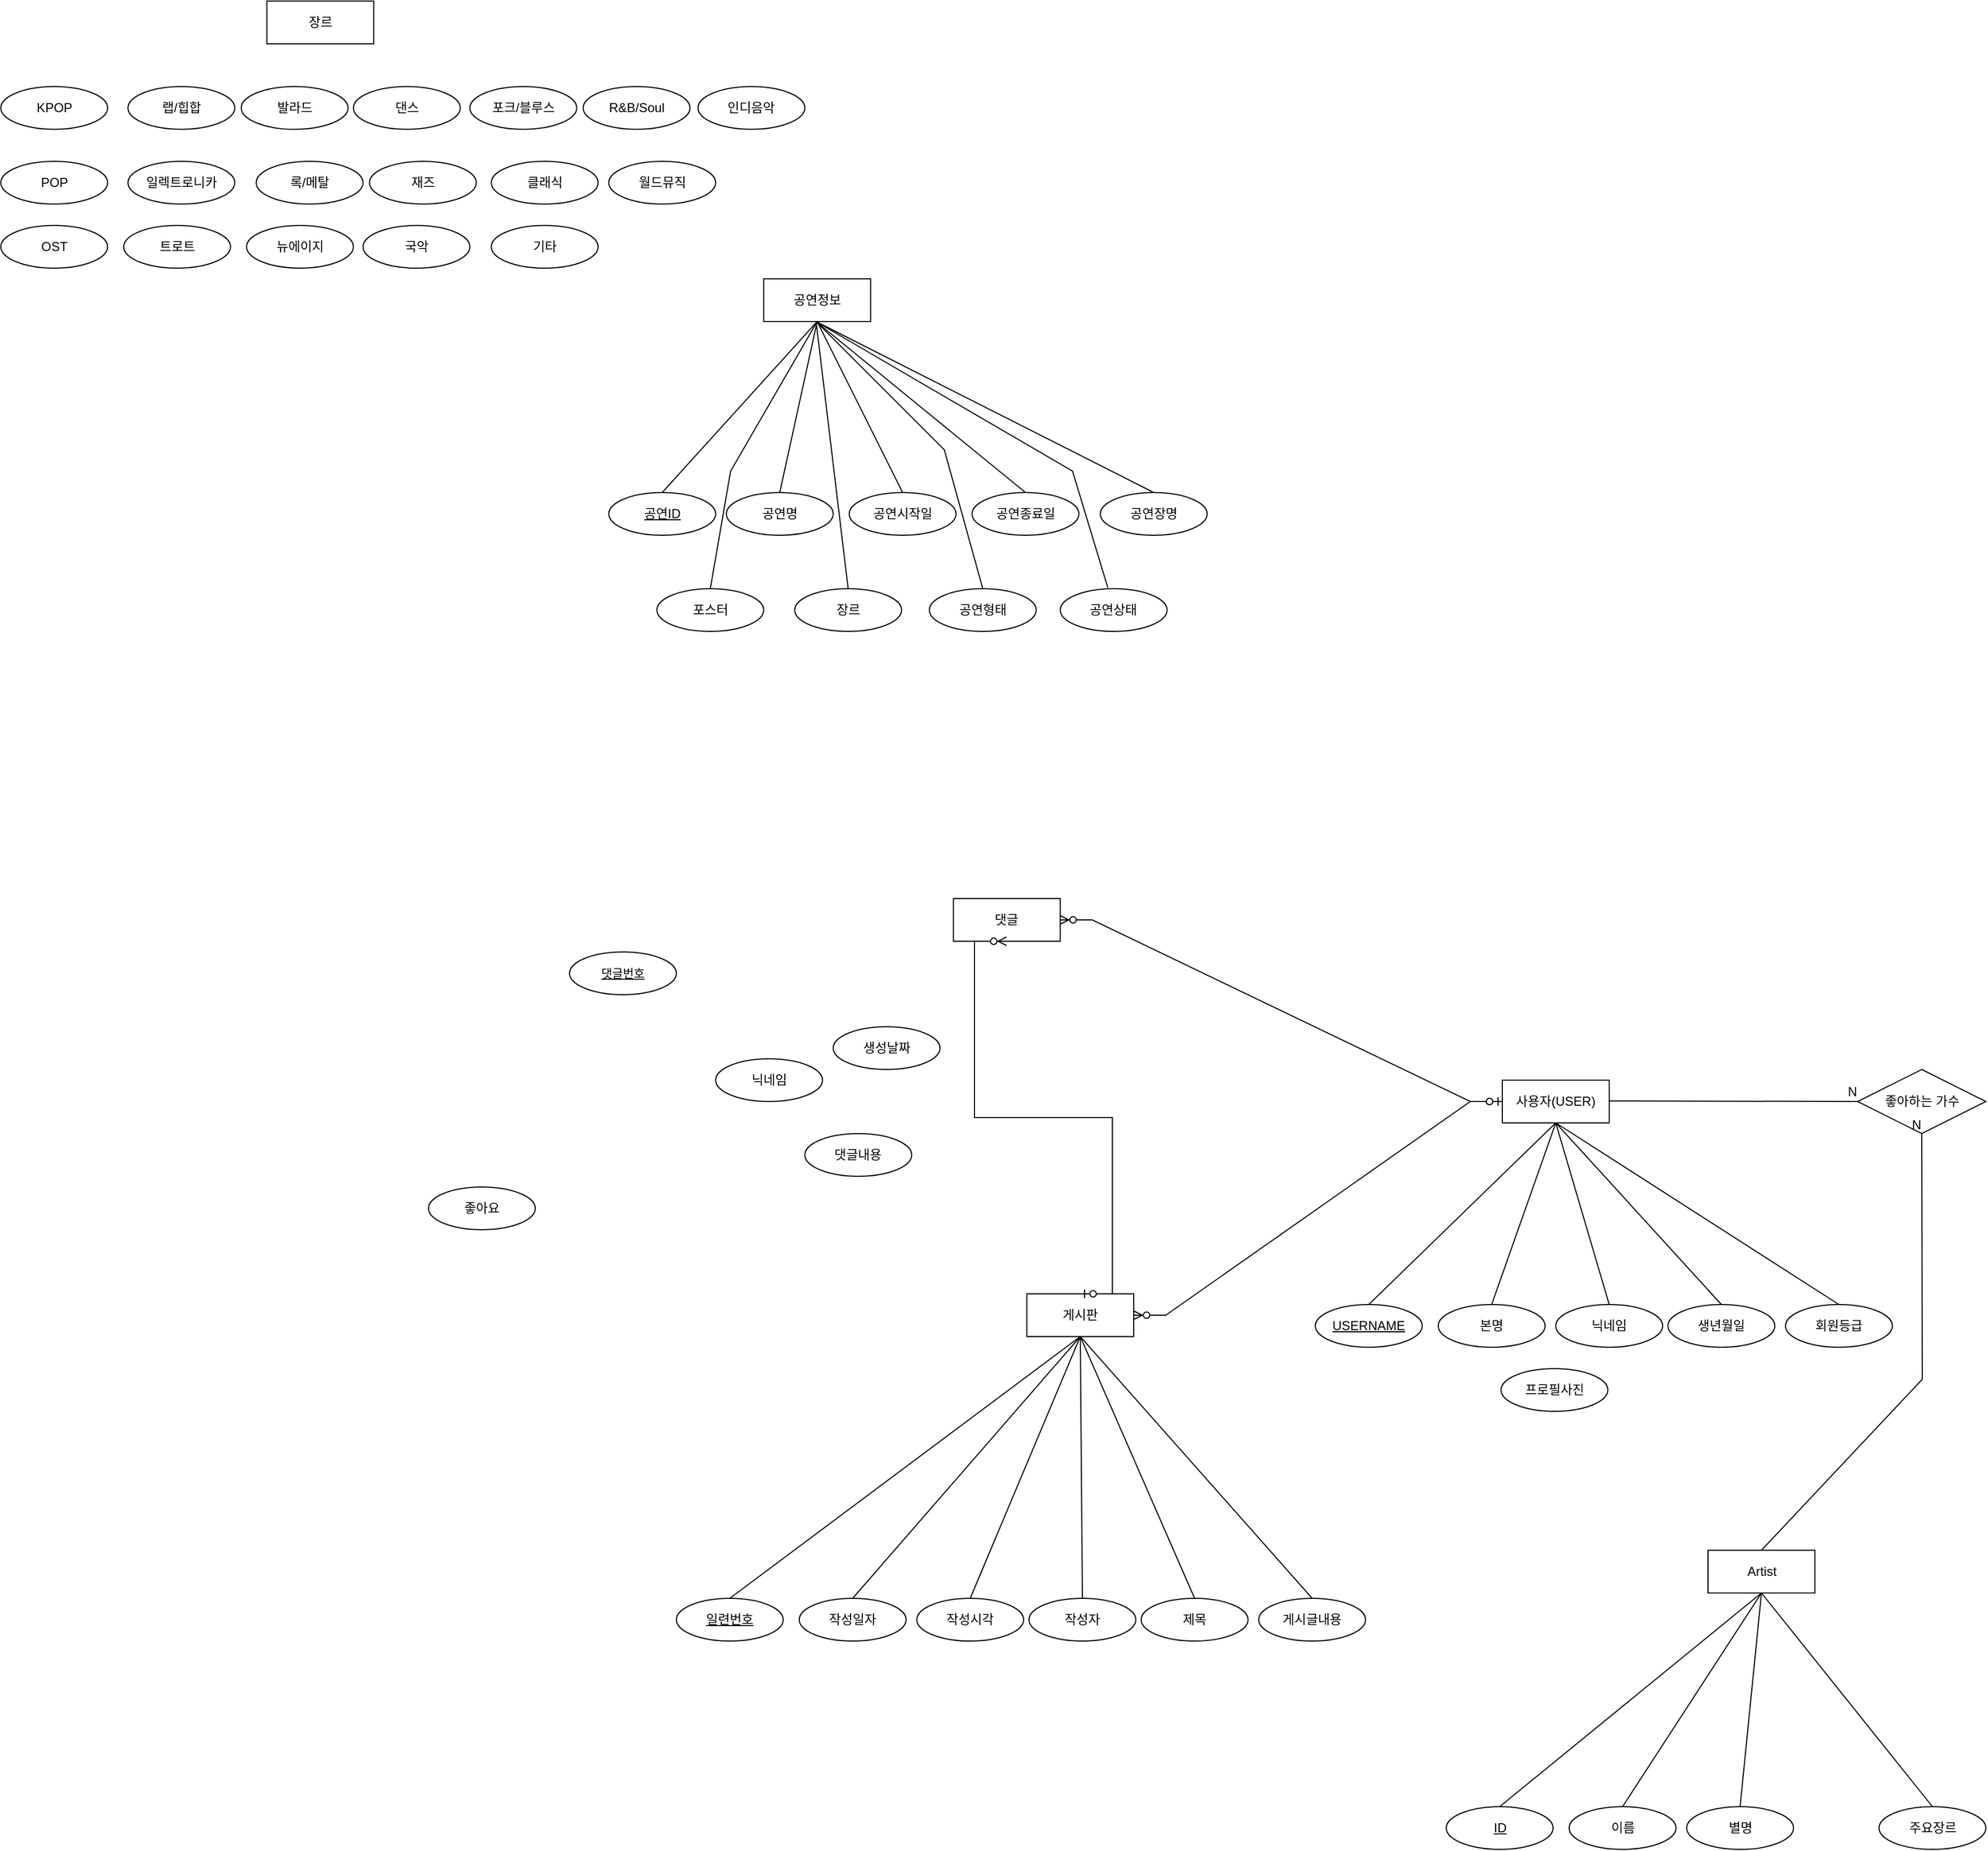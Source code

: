 <mxfile version="20.5.3" type="device"><diagram id="R2lEEEUBdFMjLlhIrx00" name="Page-1"><mxGraphModel dx="1622" dy="1644" grid="1" gridSize="10" guides="1" tooltips="1" connect="1" arrows="1" fold="1" page="1" pageScale="1" pageWidth="1100" pageHeight="850" math="0" shadow="0" extFonts="Permanent Marker^https://fonts.googleapis.com/css?family=Permanent+Marker"><root><mxCell id="0"/><mxCell id="1" parent="0"/><mxCell id="w1jcymlrQXuuf4tmeGGP-2" value="일련번호" style="ellipse;whiteSpace=wrap;html=1;align=center;fontStyle=4;" vertex="1" parent="1"><mxGeometry x="672" y="1235" width="100" height="40" as="geometry"/></mxCell><mxCell id="w1jcymlrQXuuf4tmeGGP-3" value="작성일자" style="ellipse;whiteSpace=wrap;html=1;align=center;" vertex="1" parent="1"><mxGeometry x="787" y="1235" width="100" height="40" as="geometry"/></mxCell><mxCell id="w1jcymlrQXuuf4tmeGGP-4" value="작성시각" style="ellipse;whiteSpace=wrap;html=1;align=center;" vertex="1" parent="1"><mxGeometry x="897" y="1235" width="100" height="40" as="geometry"/></mxCell><mxCell id="w1jcymlrQXuuf4tmeGGP-5" value="작성자" style="ellipse;whiteSpace=wrap;html=1;align=center;" vertex="1" parent="1"><mxGeometry x="1002" y="1235" width="100" height="40" as="geometry"/></mxCell><mxCell id="w1jcymlrQXuuf4tmeGGP-6" value="제목" style="ellipse;whiteSpace=wrap;html=1;align=center;" vertex="1" parent="1"><mxGeometry x="1107" y="1235" width="100" height="40" as="geometry"/></mxCell><mxCell id="w1jcymlrQXuuf4tmeGGP-8" value="게시글내용" style="ellipse;whiteSpace=wrap;html=1;align=center;" vertex="1" parent="1"><mxGeometry x="1217" y="1235" width="100" height="40" as="geometry"/></mxCell><mxCell id="w1jcymlrQXuuf4tmeGGP-11" value="게시판" style="whiteSpace=wrap;html=1;align=center;" vertex="1" parent="1"><mxGeometry x="1000" y="950" width="100" height="40" as="geometry"/></mxCell><mxCell id="w1jcymlrQXuuf4tmeGGP-13" value="" style="endArrow=none;html=1;rounded=0;entryX=0.5;entryY=1;entryDx=0;entryDy=0;exitX=0.5;exitY=0;exitDx=0;exitDy=0;" edge="1" parent="1" source="w1jcymlrQXuuf4tmeGGP-2" target="w1jcymlrQXuuf4tmeGGP-11"><mxGeometry width="50" height="50" relative="1" as="geometry"><mxPoint x="940" y="1030" as="sourcePoint"/><mxPoint x="990" y="980" as="targetPoint"/></mxGeometry></mxCell><mxCell id="w1jcymlrQXuuf4tmeGGP-14" value="" style="endArrow=none;html=1;rounded=0;exitX=0.5;exitY=0;exitDx=0;exitDy=0;entryX=0.5;entryY=1;entryDx=0;entryDy=0;" edge="1" parent="1" source="w1jcymlrQXuuf4tmeGGP-3" target="w1jcymlrQXuuf4tmeGGP-11"><mxGeometry width="50" height="50" relative="1" as="geometry"><mxPoint x="895" y="1040" as="sourcePoint"/><mxPoint x="1160" y="980" as="targetPoint"/></mxGeometry></mxCell><mxCell id="w1jcymlrQXuuf4tmeGGP-15" value="" style="endArrow=none;html=1;rounded=0;exitX=0.5;exitY=0;exitDx=0;exitDy=0;entryX=0.5;entryY=1;entryDx=0;entryDy=0;" edge="1" parent="1" source="w1jcymlrQXuuf4tmeGGP-4" target="w1jcymlrQXuuf4tmeGGP-11"><mxGeometry width="50" height="50" relative="1" as="geometry"><mxPoint x="1005" y="1040" as="sourcePoint"/><mxPoint x="1170" y="990" as="targetPoint"/></mxGeometry></mxCell><mxCell id="w1jcymlrQXuuf4tmeGGP-16" value="" style="endArrow=none;html=1;rounded=0;exitX=0.5;exitY=0;exitDx=0;exitDy=0;entryX=0.5;entryY=1;entryDx=0;entryDy=0;" edge="1" parent="1" source="w1jcymlrQXuuf4tmeGGP-5" target="w1jcymlrQXuuf4tmeGGP-11"><mxGeometry width="50" height="50" relative="1" as="geometry"><mxPoint x="1180" y="1040" as="sourcePoint"/><mxPoint x="1170" y="990" as="targetPoint"/></mxGeometry></mxCell><mxCell id="w1jcymlrQXuuf4tmeGGP-17" value="" style="endArrow=none;html=1;rounded=0;exitX=0.5;exitY=1;exitDx=0;exitDy=0;entryX=0.5;entryY=0;entryDx=0;entryDy=0;" edge="1" parent="1" source="w1jcymlrQXuuf4tmeGGP-11" target="w1jcymlrQXuuf4tmeGGP-6"><mxGeometry width="50" height="50" relative="1" as="geometry"><mxPoint x="1160" y="980" as="sourcePoint"/><mxPoint x="1270" y="1010" as="targetPoint"/></mxGeometry></mxCell><mxCell id="w1jcymlrQXuuf4tmeGGP-18" value="" style="endArrow=none;html=1;rounded=0;exitX=0.5;exitY=0;exitDx=0;exitDy=0;entryX=0.5;entryY=1;entryDx=0;entryDy=0;" edge="1" parent="1" source="w1jcymlrQXuuf4tmeGGP-8" target="w1jcymlrQXuuf4tmeGGP-11"><mxGeometry width="50" height="50" relative="1" as="geometry"><mxPoint x="1230" y="1040" as="sourcePoint"/><mxPoint x="1170" y="980" as="targetPoint"/></mxGeometry></mxCell><mxCell id="w1jcymlrQXuuf4tmeGGP-19" value="USERNAME" style="ellipse;whiteSpace=wrap;html=1;align=center;fontStyle=4;" vertex="1" parent="1"><mxGeometry x="1270" y="960" width="100" height="40" as="geometry"/></mxCell><mxCell id="w1jcymlrQXuuf4tmeGGP-20" value="본명" style="ellipse;whiteSpace=wrap;html=1;align=center;" vertex="1" parent="1"><mxGeometry x="1385" y="960" width="100" height="40" as="geometry"/></mxCell><mxCell id="w1jcymlrQXuuf4tmeGGP-21" value="닉네임" style="ellipse;whiteSpace=wrap;html=1;align=center;" vertex="1" parent="1"><mxGeometry x="1495" y="960" width="100" height="40" as="geometry"/></mxCell><mxCell id="w1jcymlrQXuuf4tmeGGP-22" value="생년월일" style="ellipse;whiteSpace=wrap;html=1;align=center;" vertex="1" parent="1"><mxGeometry x="1600" y="960" width="100" height="40" as="geometry"/></mxCell><mxCell id="w1jcymlrQXuuf4tmeGGP-23" value="회원등급" style="ellipse;whiteSpace=wrap;html=1;align=center;" vertex="1" parent="1"><mxGeometry x="1710" y="960" width="100" height="40" as="geometry"/></mxCell><mxCell id="w1jcymlrQXuuf4tmeGGP-25" value="사용자(USER)" style="whiteSpace=wrap;html=1;align=center;" vertex="1" parent="1"><mxGeometry x="1445" y="750" width="100" height="40" as="geometry"/></mxCell><mxCell id="w1jcymlrQXuuf4tmeGGP-26" value="" style="endArrow=none;html=1;rounded=0;entryX=0.5;entryY=1;entryDx=0;entryDy=0;exitX=0.5;exitY=0;exitDx=0;exitDy=0;" edge="1" parent="1" source="w1jcymlrQXuuf4tmeGGP-19" target="w1jcymlrQXuuf4tmeGGP-25"><mxGeometry width="50" height="50" relative="1" as="geometry"><mxPoint x="1440" y="780" as="sourcePoint"/><mxPoint x="1490" y="730" as="targetPoint"/></mxGeometry></mxCell><mxCell id="w1jcymlrQXuuf4tmeGGP-27" value="" style="endArrow=none;html=1;rounded=0;exitX=0.5;exitY=0;exitDx=0;exitDy=0;entryX=0.5;entryY=1;entryDx=0;entryDy=0;" edge="1" parent="1" source="w1jcymlrQXuuf4tmeGGP-20" target="w1jcymlrQXuuf4tmeGGP-25"><mxGeometry width="50" height="50" relative="1" as="geometry"><mxPoint x="1395" y="790" as="sourcePoint"/><mxPoint x="1660" y="730" as="targetPoint"/></mxGeometry></mxCell><mxCell id="w1jcymlrQXuuf4tmeGGP-28" value="" style="endArrow=none;html=1;rounded=0;exitX=0.5;exitY=0;exitDx=0;exitDy=0;entryX=0.5;entryY=1;entryDx=0;entryDy=0;" edge="1" parent="1" source="w1jcymlrQXuuf4tmeGGP-21" target="w1jcymlrQXuuf4tmeGGP-25"><mxGeometry width="50" height="50" relative="1" as="geometry"><mxPoint x="1505" y="790" as="sourcePoint"/><mxPoint x="1670" y="740" as="targetPoint"/></mxGeometry></mxCell><mxCell id="w1jcymlrQXuuf4tmeGGP-29" value="" style="endArrow=none;html=1;rounded=0;exitX=0.5;exitY=0;exitDx=0;exitDy=0;entryX=0.5;entryY=1;entryDx=0;entryDy=0;" edge="1" parent="1" source="w1jcymlrQXuuf4tmeGGP-22" target="w1jcymlrQXuuf4tmeGGP-25"><mxGeometry width="50" height="50" relative="1" as="geometry"><mxPoint x="1680" y="790" as="sourcePoint"/><mxPoint x="1670" y="740" as="targetPoint"/></mxGeometry></mxCell><mxCell id="w1jcymlrQXuuf4tmeGGP-30" value="" style="endArrow=none;html=1;rounded=0;exitX=0.5;exitY=1;exitDx=0;exitDy=0;entryX=0.5;entryY=0;entryDx=0;entryDy=0;" edge="1" parent="1" source="w1jcymlrQXuuf4tmeGGP-25" target="w1jcymlrQXuuf4tmeGGP-23"><mxGeometry width="50" height="50" relative="1" as="geometry"><mxPoint x="1660" y="730" as="sourcePoint"/><mxPoint x="1855" y="930" as="targetPoint"/></mxGeometry></mxCell><mxCell id="w1jcymlrQXuuf4tmeGGP-32" value="" style="edgeStyle=entityRelationEdgeStyle;fontSize=12;html=1;endArrow=ERzeroToMany;startArrow=ERzeroToOne;rounded=0;exitX=0;exitY=0.5;exitDx=0;exitDy=0;entryX=1;entryY=0.5;entryDx=0;entryDy=0;" edge="1" parent="1" source="w1jcymlrQXuuf4tmeGGP-25" target="w1jcymlrQXuuf4tmeGGP-11"><mxGeometry width="100" height="100" relative="1" as="geometry"><mxPoint x="1320" y="880" as="sourcePoint"/><mxPoint x="1260" y="890" as="targetPoint"/></mxGeometry></mxCell><mxCell id="w1jcymlrQXuuf4tmeGGP-33" value="ID" style="ellipse;whiteSpace=wrap;html=1;align=center;fontStyle=4;" vertex="1" parent="1"><mxGeometry x="1392.5" y="1430" width="100" height="40" as="geometry"/></mxCell><mxCell id="w1jcymlrQXuuf4tmeGGP-34" value="이름" style="ellipse;whiteSpace=wrap;html=1;align=center;" vertex="1" parent="1"><mxGeometry x="1507.5" y="1430" width="100" height="40" as="geometry"/></mxCell><mxCell id="w1jcymlrQXuuf4tmeGGP-35" value="별명" style="ellipse;whiteSpace=wrap;html=1;align=center;" vertex="1" parent="1"><mxGeometry x="1617.5" y="1430" width="100" height="40" as="geometry"/></mxCell><mxCell id="w1jcymlrQXuuf4tmeGGP-36" value="주요장르" style="ellipse;whiteSpace=wrap;html=1;align=center;" vertex="1" parent="1"><mxGeometry x="1797.5" y="1430" width="100" height="40" as="geometry"/></mxCell><mxCell id="w1jcymlrQXuuf4tmeGGP-39" value="Artist" style="whiteSpace=wrap;html=1;align=center;" vertex="1" parent="1"><mxGeometry x="1637.5" y="1190" width="100" height="40" as="geometry"/></mxCell><mxCell id="w1jcymlrQXuuf4tmeGGP-40" value="" style="endArrow=none;html=1;rounded=0;entryX=0.5;entryY=1;entryDx=0;entryDy=0;exitX=0.5;exitY=0;exitDx=0;exitDy=0;" edge="1" parent="1" source="w1jcymlrQXuuf4tmeGGP-33" target="w1jcymlrQXuuf4tmeGGP-39"><mxGeometry width="50" height="50" relative="1" as="geometry"><mxPoint x="1462.5" y="1280" as="sourcePoint"/><mxPoint x="1512.5" y="1230" as="targetPoint"/></mxGeometry></mxCell><mxCell id="w1jcymlrQXuuf4tmeGGP-41" value="" style="endArrow=none;html=1;rounded=0;exitX=0.5;exitY=0;exitDx=0;exitDy=0;entryX=0.5;entryY=1;entryDx=0;entryDy=0;" edge="1" parent="1" source="w1jcymlrQXuuf4tmeGGP-34" target="w1jcymlrQXuuf4tmeGGP-39"><mxGeometry width="50" height="50" relative="1" as="geometry"><mxPoint x="1417.5" y="1290" as="sourcePoint"/><mxPoint x="1682.5" y="1230" as="targetPoint"/></mxGeometry></mxCell><mxCell id="w1jcymlrQXuuf4tmeGGP-42" value="" style="endArrow=none;html=1;rounded=0;exitX=0.5;exitY=0;exitDx=0;exitDy=0;entryX=0.5;entryY=1;entryDx=0;entryDy=0;" edge="1" parent="1" source="w1jcymlrQXuuf4tmeGGP-35" target="w1jcymlrQXuuf4tmeGGP-39"><mxGeometry width="50" height="50" relative="1" as="geometry"><mxPoint x="1527.5" y="1290" as="sourcePoint"/><mxPoint x="1692.5" y="1240" as="targetPoint"/></mxGeometry></mxCell><mxCell id="w1jcymlrQXuuf4tmeGGP-43" value="" style="endArrow=none;html=1;rounded=0;exitX=0.5;exitY=0;exitDx=0;exitDy=0;entryX=0.5;entryY=1;entryDx=0;entryDy=0;" edge="1" parent="1" source="w1jcymlrQXuuf4tmeGGP-36" target="w1jcymlrQXuuf4tmeGGP-39"><mxGeometry width="50" height="50" relative="1" as="geometry"><mxPoint x="1702.5" y="1290" as="sourcePoint"/><mxPoint x="1692.5" y="1240" as="targetPoint"/></mxGeometry></mxCell><mxCell id="w1jcymlrQXuuf4tmeGGP-49" value="좋아하는 가수" style="shape=rhombus;perimeter=rhombusPerimeter;whiteSpace=wrap;html=1;align=center;" vertex="1" parent="1"><mxGeometry x="1777.5" y="740" width="120" height="60" as="geometry"/></mxCell><mxCell id="w1jcymlrQXuuf4tmeGGP-56" value="" style="endArrow=none;html=1;rounded=0;entryX=0;entryY=0.5;entryDx=0;entryDy=0;" edge="1" parent="1" target="w1jcymlrQXuuf4tmeGGP-49"><mxGeometry relative="1" as="geometry"><mxPoint x="1545" y="769.5" as="sourcePoint"/><mxPoint x="1705" y="769.5" as="targetPoint"/></mxGeometry></mxCell><mxCell id="w1jcymlrQXuuf4tmeGGP-57" value="N" style="resizable=0;html=1;align=right;verticalAlign=bottom;" connectable="0" vertex="1" parent="w1jcymlrQXuuf4tmeGGP-56"><mxGeometry x="1" relative="1" as="geometry"/></mxCell><mxCell id="w1jcymlrQXuuf4tmeGGP-58" value="공연정보" style="whiteSpace=wrap;html=1;align=center;" vertex="1" parent="1"><mxGeometry x="753.75" width="100" height="40" as="geometry"/></mxCell><mxCell id="w1jcymlrQXuuf4tmeGGP-59" value="장르" style="whiteSpace=wrap;html=1;align=center;" vertex="1" parent="1"><mxGeometry x="288.75" y="-260" width="100" height="40" as="geometry"/></mxCell><mxCell id="w1jcymlrQXuuf4tmeGGP-60" value="댓글" style="whiteSpace=wrap;html=1;align=center;" vertex="1" parent="1"><mxGeometry x="931.25" y="580" width="100" height="40" as="geometry"/></mxCell><mxCell id="w1jcymlrQXuuf4tmeGGP-65" value="공연명" style="ellipse;whiteSpace=wrap;html=1;align=center;" vertex="1" parent="1"><mxGeometry x="718.75" y="200" width="100" height="40" as="geometry"/></mxCell><mxCell id="w1jcymlrQXuuf4tmeGGP-66" value="공연ID" style="ellipse;whiteSpace=wrap;html=1;align=center;fontStyle=4;" vertex="1" parent="1"><mxGeometry x="608.75" y="200" width="100" height="40" as="geometry"/></mxCell><mxCell id="w1jcymlrQXuuf4tmeGGP-67" value="공연시작일" style="ellipse;whiteSpace=wrap;html=1;align=center;" vertex="1" parent="1"><mxGeometry x="833.75" y="200" width="100" height="40" as="geometry"/></mxCell><mxCell id="w1jcymlrQXuuf4tmeGGP-68" value="공연종료일" style="ellipse;whiteSpace=wrap;html=1;align=center;" vertex="1" parent="1"><mxGeometry x="948.75" y="200" width="100" height="40" as="geometry"/></mxCell><mxCell id="w1jcymlrQXuuf4tmeGGP-69" value="공연장명" style="ellipse;whiteSpace=wrap;html=1;align=center;" vertex="1" parent="1"><mxGeometry x="1068.75" y="200" width="100" height="40" as="geometry"/></mxCell><mxCell id="w1jcymlrQXuuf4tmeGGP-70" value="포스터" style="ellipse;whiteSpace=wrap;html=1;align=center;" vertex="1" parent="1"><mxGeometry x="653.75" y="290" width="100" height="40" as="geometry"/></mxCell><mxCell id="w1jcymlrQXuuf4tmeGGP-71" value="장르" style="ellipse;whiteSpace=wrap;html=1;align=center;" vertex="1" parent="1"><mxGeometry x="782.75" y="290" width="100" height="40" as="geometry"/></mxCell><mxCell id="w1jcymlrQXuuf4tmeGGP-72" value="공연상태" style="ellipse;whiteSpace=wrap;html=1;align=center;" vertex="1" parent="1"><mxGeometry x="1031.25" y="290" width="100" height="40" as="geometry"/></mxCell><mxCell id="w1jcymlrQXuuf4tmeGGP-73" value="랩/힙합" style="ellipse;whiteSpace=wrap;html=1;align=center;" vertex="1" parent="1"><mxGeometry x="158.75" y="-180" width="100" height="40" as="geometry"/></mxCell><mxCell id="w1jcymlrQXuuf4tmeGGP-74" value="공연형태" style="ellipse;whiteSpace=wrap;html=1;align=center;" vertex="1" parent="1"><mxGeometry x="908.75" y="290" width="100" height="40" as="geometry"/></mxCell><mxCell id="w1jcymlrQXuuf4tmeGGP-78" value="" style="endArrow=none;html=1;rounded=0;labelBackgroundColor=default;strokeColor=default;fontFamily=Helvetica;fontSize=11;fontColor=default;shape=connector;entryX=0.5;entryY=1;entryDx=0;entryDy=0;exitX=0.5;exitY=0;exitDx=0;exitDy=0;" edge="1" parent="1" source="w1jcymlrQXuuf4tmeGGP-66" target="w1jcymlrQXuuf4tmeGGP-58"><mxGeometry width="50" height="50" relative="1" as="geometry"><mxPoint x="702.75" y="110" as="sourcePoint"/><mxPoint x="752.75" y="60" as="targetPoint"/></mxGeometry></mxCell><mxCell id="w1jcymlrQXuuf4tmeGGP-79" value="" style="endArrow=none;html=1;rounded=0;labelBackgroundColor=default;strokeColor=default;fontFamily=Helvetica;fontSize=11;fontColor=default;shape=connector;entryX=0.5;entryY=1;entryDx=0;entryDy=0;exitX=0.5;exitY=0;exitDx=0;exitDy=0;" edge="1" parent="1" source="w1jcymlrQXuuf4tmeGGP-65" target="w1jcymlrQXuuf4tmeGGP-58"><mxGeometry width="50" height="50" relative="1" as="geometry"><mxPoint x="668.75" y="210" as="sourcePoint"/><mxPoint x="813.75" y="50" as="targetPoint"/></mxGeometry></mxCell><mxCell id="w1jcymlrQXuuf4tmeGGP-80" value="" style="endArrow=none;html=1;rounded=0;labelBackgroundColor=default;strokeColor=default;fontFamily=Helvetica;fontSize=11;fontColor=default;shape=connector;entryX=0.5;entryY=1;entryDx=0;entryDy=0;exitX=0.5;exitY=0;exitDx=0;exitDy=0;" edge="1" parent="1" source="w1jcymlrQXuuf4tmeGGP-67" target="w1jcymlrQXuuf4tmeGGP-58"><mxGeometry width="50" height="50" relative="1" as="geometry"><mxPoint x="678.75" y="220" as="sourcePoint"/><mxPoint x="823.75" y="60" as="targetPoint"/></mxGeometry></mxCell><mxCell id="w1jcymlrQXuuf4tmeGGP-81" value="" style="endArrow=none;html=1;rounded=0;labelBackgroundColor=default;strokeColor=default;fontFamily=Helvetica;fontSize=11;fontColor=default;shape=connector;exitX=0.5;exitY=0;exitDx=0;exitDy=0;" edge="1" parent="1" source="w1jcymlrQXuuf4tmeGGP-68"><mxGeometry width="50" height="50" relative="1" as="geometry"><mxPoint x="688.75" y="230" as="sourcePoint"/><mxPoint x="802.75" y="40" as="targetPoint"/></mxGeometry></mxCell><mxCell id="w1jcymlrQXuuf4tmeGGP-82" value="" style="endArrow=none;html=1;rounded=0;labelBackgroundColor=default;strokeColor=default;fontFamily=Helvetica;fontSize=11;fontColor=default;shape=connector;exitX=0.5;exitY=0;exitDx=0;exitDy=0;" edge="1" parent="1" source="w1jcymlrQXuuf4tmeGGP-69"><mxGeometry width="50" height="50" relative="1" as="geometry"><mxPoint x="698.75" y="240" as="sourcePoint"/><mxPoint x="802.75" y="40" as="targetPoint"/></mxGeometry></mxCell><mxCell id="w1jcymlrQXuuf4tmeGGP-85" value="" style="endArrow=none;html=1;rounded=0;labelBackgroundColor=default;strokeColor=default;fontFamily=Helvetica;fontSize=11;fontColor=default;shape=connector;entryX=0.5;entryY=1;entryDx=0;entryDy=0;exitX=0.5;exitY=0;exitDx=0;exitDy=0;" edge="1" parent="1" source="w1jcymlrQXuuf4tmeGGP-70" target="w1jcymlrQXuuf4tmeGGP-58"><mxGeometry width="50" height="50" relative="1" as="geometry"><mxPoint x="668.75" y="210" as="sourcePoint"/><mxPoint x="813.75" y="50" as="targetPoint"/><Array as="points"><mxPoint x="722.75" y="180"/></Array></mxGeometry></mxCell><mxCell id="w1jcymlrQXuuf4tmeGGP-86" value="" style="endArrow=none;html=1;rounded=0;labelBackgroundColor=default;strokeColor=default;fontFamily=Helvetica;fontSize=11;fontColor=default;shape=connector;exitX=0.5;exitY=0;exitDx=0;exitDy=0;" edge="1" parent="1" source="w1jcymlrQXuuf4tmeGGP-71"><mxGeometry width="50" height="50" relative="1" as="geometry"><mxPoint x="678.75" y="220" as="sourcePoint"/><mxPoint x="802.75" y="40" as="targetPoint"/></mxGeometry></mxCell><mxCell id="w1jcymlrQXuuf4tmeGGP-87" value="" style="endArrow=none;html=1;rounded=0;labelBackgroundColor=default;strokeColor=default;fontFamily=Helvetica;fontSize=11;fontColor=default;shape=connector;exitX=0.5;exitY=0;exitDx=0;exitDy=0;" edge="1" parent="1" source="w1jcymlrQXuuf4tmeGGP-74"><mxGeometry width="50" height="50" relative="1" as="geometry"><mxPoint x="688.75" y="230" as="sourcePoint"/><mxPoint x="802.75" y="40" as="targetPoint"/><Array as="points"><mxPoint x="922.75" y="160"/></Array></mxGeometry></mxCell><mxCell id="w1jcymlrQXuuf4tmeGGP-88" value="" style="endArrow=none;html=1;rounded=0;labelBackgroundColor=default;strokeColor=default;fontFamily=Helvetica;fontSize=11;fontColor=default;shape=connector;exitX=0.445;exitY=-0.025;exitDx=0;exitDy=0;exitPerimeter=0;" edge="1" parent="1" source="w1jcymlrQXuuf4tmeGGP-72"><mxGeometry width="50" height="50" relative="1" as="geometry"><mxPoint x="698.75" y="240" as="sourcePoint"/><mxPoint x="802.75" y="40" as="targetPoint"/><Array as="points"><mxPoint x="1042.75" y="180"/></Array></mxGeometry></mxCell><mxCell id="w1jcymlrQXuuf4tmeGGP-89" value="발라드" style="ellipse;whiteSpace=wrap;html=1;align=center;" vertex="1" parent="1"><mxGeometry x="264.75" y="-180" width="100" height="40" as="geometry"/></mxCell><mxCell id="w1jcymlrQXuuf4tmeGGP-90" value="R&amp;amp;B/Soul" style="ellipse;whiteSpace=wrap;html=1;align=center;" vertex="1" parent="1"><mxGeometry x="584.75" y="-180" width="100" height="40" as="geometry"/></mxCell><mxCell id="w1jcymlrQXuuf4tmeGGP-91" value="댄스" style="ellipse;whiteSpace=wrap;html=1;align=center;" vertex="1" parent="1"><mxGeometry x="369.75" y="-180" width="100" height="40" as="geometry"/></mxCell><mxCell id="w1jcymlrQXuuf4tmeGGP-92" value="KPOP" style="ellipse;whiteSpace=wrap;html=1;align=center;" vertex="1" parent="1"><mxGeometry x="39.75" y="-180" width="100" height="40" as="geometry"/></mxCell><mxCell id="w1jcymlrQXuuf4tmeGGP-93" value="인디음악" style="ellipse;whiteSpace=wrap;html=1;align=center;" vertex="1" parent="1"><mxGeometry x="692.25" y="-180" width="100" height="40" as="geometry"/></mxCell><mxCell id="w1jcymlrQXuuf4tmeGGP-94" value="록/메탈" style="ellipse;whiteSpace=wrap;html=1;align=center;" vertex="1" parent="1"><mxGeometry x="278.75" y="-110" width="100" height="40" as="geometry"/></mxCell><mxCell id="w1jcymlrQXuuf4tmeGGP-95" value="트로트" style="ellipse;whiteSpace=wrap;html=1;align=center;" vertex="1" parent="1"><mxGeometry x="154.75" y="-50" width="100" height="40" as="geometry"/></mxCell><mxCell id="w1jcymlrQXuuf4tmeGGP-96" value="포크/블루스" style="ellipse;whiteSpace=wrap;html=1;align=center;" vertex="1" parent="1"><mxGeometry x="478.75" y="-180" width="100" height="40" as="geometry"/></mxCell><mxCell id="w1jcymlrQXuuf4tmeGGP-98" value="일렉트로니카" style="ellipse;whiteSpace=wrap;html=1;align=center;" vertex="1" parent="1"><mxGeometry x="158.75" y="-110" width="100" height="40" as="geometry"/></mxCell><mxCell id="w1jcymlrQXuuf4tmeGGP-99" value="POP" style="ellipse;whiteSpace=wrap;html=1;align=center;" vertex="1" parent="1"><mxGeometry x="39.75" y="-110" width="100" height="40" as="geometry"/></mxCell><mxCell id="w1jcymlrQXuuf4tmeGGP-100" value="OST" style="ellipse;whiteSpace=wrap;html=1;align=center;" vertex="1" parent="1"><mxGeometry x="39.75" y="-50" width="100" height="40" as="geometry"/></mxCell><mxCell id="w1jcymlrQXuuf4tmeGGP-101" value="클래식" style="ellipse;whiteSpace=wrap;html=1;align=center;" vertex="1" parent="1"><mxGeometry x="498.75" y="-110" width="100" height="40" as="geometry"/></mxCell><mxCell id="w1jcymlrQXuuf4tmeGGP-102" value="재즈" style="ellipse;whiteSpace=wrap;html=1;align=center;" vertex="1" parent="1"><mxGeometry x="384.75" y="-110" width="100" height="40" as="geometry"/></mxCell><mxCell id="w1jcymlrQXuuf4tmeGGP-103" value="뉴에이지" style="ellipse;whiteSpace=wrap;html=1;align=center;" vertex="1" parent="1"><mxGeometry x="269.75" y="-50" width="100" height="40" as="geometry"/></mxCell><mxCell id="w1jcymlrQXuuf4tmeGGP-104" value="월드뮤직" style="ellipse;whiteSpace=wrap;html=1;align=center;" vertex="1" parent="1"><mxGeometry x="608.75" y="-110" width="100" height="40" as="geometry"/></mxCell><mxCell id="w1jcymlrQXuuf4tmeGGP-105" value="국악" style="ellipse;whiteSpace=wrap;html=1;align=center;" vertex="1" parent="1"><mxGeometry x="378.75" y="-50" width="100" height="40" as="geometry"/></mxCell><mxCell id="w1jcymlrQXuuf4tmeGGP-106" value="기타" style="ellipse;whiteSpace=wrap;html=1;align=center;" vertex="1" parent="1"><mxGeometry x="498.75" y="-50" width="100" height="40" as="geometry"/></mxCell><mxCell id="w1jcymlrQXuuf4tmeGGP-109" value="댓글내용" style="ellipse;whiteSpace=wrap;html=1;align=center;" vertex="1" parent="1"><mxGeometry x="792.25" y="800" width="100" height="40" as="geometry"/></mxCell><mxCell id="w1jcymlrQXuuf4tmeGGP-110" value="생성날짜" style="ellipse;whiteSpace=wrap;html=1;align=center;" vertex="1" parent="1"><mxGeometry x="818.75" y="700" width="100" height="40" as="geometry"/></mxCell><mxCell id="w1jcymlrQXuuf4tmeGGP-111" value="닉네임" style="ellipse;whiteSpace=wrap;html=1;align=center;" vertex="1" parent="1"><mxGeometry x="708.75" y="730" width="100" height="40" as="geometry"/></mxCell><mxCell id="w1jcymlrQXuuf4tmeGGP-112" value="좋아요" style="ellipse;whiteSpace=wrap;html=1;align=center;" vertex="1" parent="1"><mxGeometry x="440" y="850" width="100" height="40" as="geometry"/></mxCell><mxCell id="w1jcymlrQXuuf4tmeGGP-113" value="프로필사진" style="ellipse;whiteSpace=wrap;html=1;align=center;" vertex="1" parent="1"><mxGeometry x="1443.75" y="1020" width="100" height="40" as="geometry"/></mxCell><mxCell id="w1jcymlrQXuuf4tmeGGP-115" value="댓글번호" style="ellipse;whiteSpace=wrap;html=1;align=center;fontStyle=4;fontFamily=Helvetica;fontSize=11;fontColor=default;" vertex="1" parent="1"><mxGeometry x="572" y="630" width="100" height="40" as="geometry"/></mxCell><mxCell id="w1jcymlrQXuuf4tmeGGP-116" value="" style="edgeStyle=entityRelationEdgeStyle;fontSize=12;html=1;endArrow=ERzeroToMany;startArrow=ERzeroToOne;rounded=0;exitX=0;exitY=0.5;exitDx=0;exitDy=0;entryX=1;entryY=0.5;entryDx=0;entryDy=0;" edge="1" parent="1" source="w1jcymlrQXuuf4tmeGGP-25" target="w1jcymlrQXuuf4tmeGGP-60"><mxGeometry width="100" height="100" relative="1" as="geometry"><mxPoint x="1334.75" y="1140" as="sourcePoint"/><mxPoint x="1104.75" y="1330" as="targetPoint"/></mxGeometry></mxCell><mxCell id="w1jcymlrQXuuf4tmeGGP-118" value="" style="endArrow=none;html=1;rounded=0;entryX=0.5;entryY=1;entryDx=0;entryDy=0;exitX=0.5;exitY=0;exitDx=0;exitDy=0;" edge="1" parent="1" source="w1jcymlrQXuuf4tmeGGP-39" target="w1jcymlrQXuuf4tmeGGP-49"><mxGeometry relative="1" as="geometry"><mxPoint x="1655" y="990" as="sourcePoint"/><mxPoint x="1887.5" y="990.5" as="targetPoint"/><Array as="points"><mxPoint x="1838" y="1030"/></Array></mxGeometry></mxCell><mxCell id="w1jcymlrQXuuf4tmeGGP-119" value="N" style="resizable=0;html=1;align=right;verticalAlign=bottom;" connectable="0" vertex="1" parent="w1jcymlrQXuuf4tmeGGP-118"><mxGeometry x="1" relative="1" as="geometry"/></mxCell><mxCell id="w1jcymlrQXuuf4tmeGGP-122" value="" style="edgeStyle=entityRelationEdgeStyle;fontSize=12;html=1;endArrow=ERzeroToMany;startArrow=ERzeroToOne;rounded=0;exitX=0.5;exitY=0;exitDx=0;exitDy=0;" edge="1" parent="1" source="w1jcymlrQXuuf4tmeGGP-11"><mxGeometry width="100" height="100" relative="1" as="geometry"><mxPoint x="730" y="1060" as="sourcePoint"/><mxPoint x="981" y="620" as="targetPoint"/></mxGeometry></mxCell></root></mxGraphModel></diagram></mxfile>